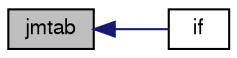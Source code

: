digraph "jmtab"
{
  bgcolor="transparent";
  edge [fontname="FreeSans",fontsize="10",labelfontname="FreeSans",labelfontsize="10"];
  node [fontname="FreeSans",fontsize="10",shape=record];
  rankdir="LR";
  Node2843 [label="jmtab",height=0.2,width=0.4,color="black", fillcolor="grey75", style="filled", fontcolor="black"];
  Node2843 -> Node2844 [dir="back",color="midnightblue",fontsize="10",style="solid",fontname="FreeSans"];
  Node2844 [label="if",height=0.2,width=0.4,color="black",URL="$a17900.html#a0aa248abe1ff203b5587a751b19fa557"];
}

